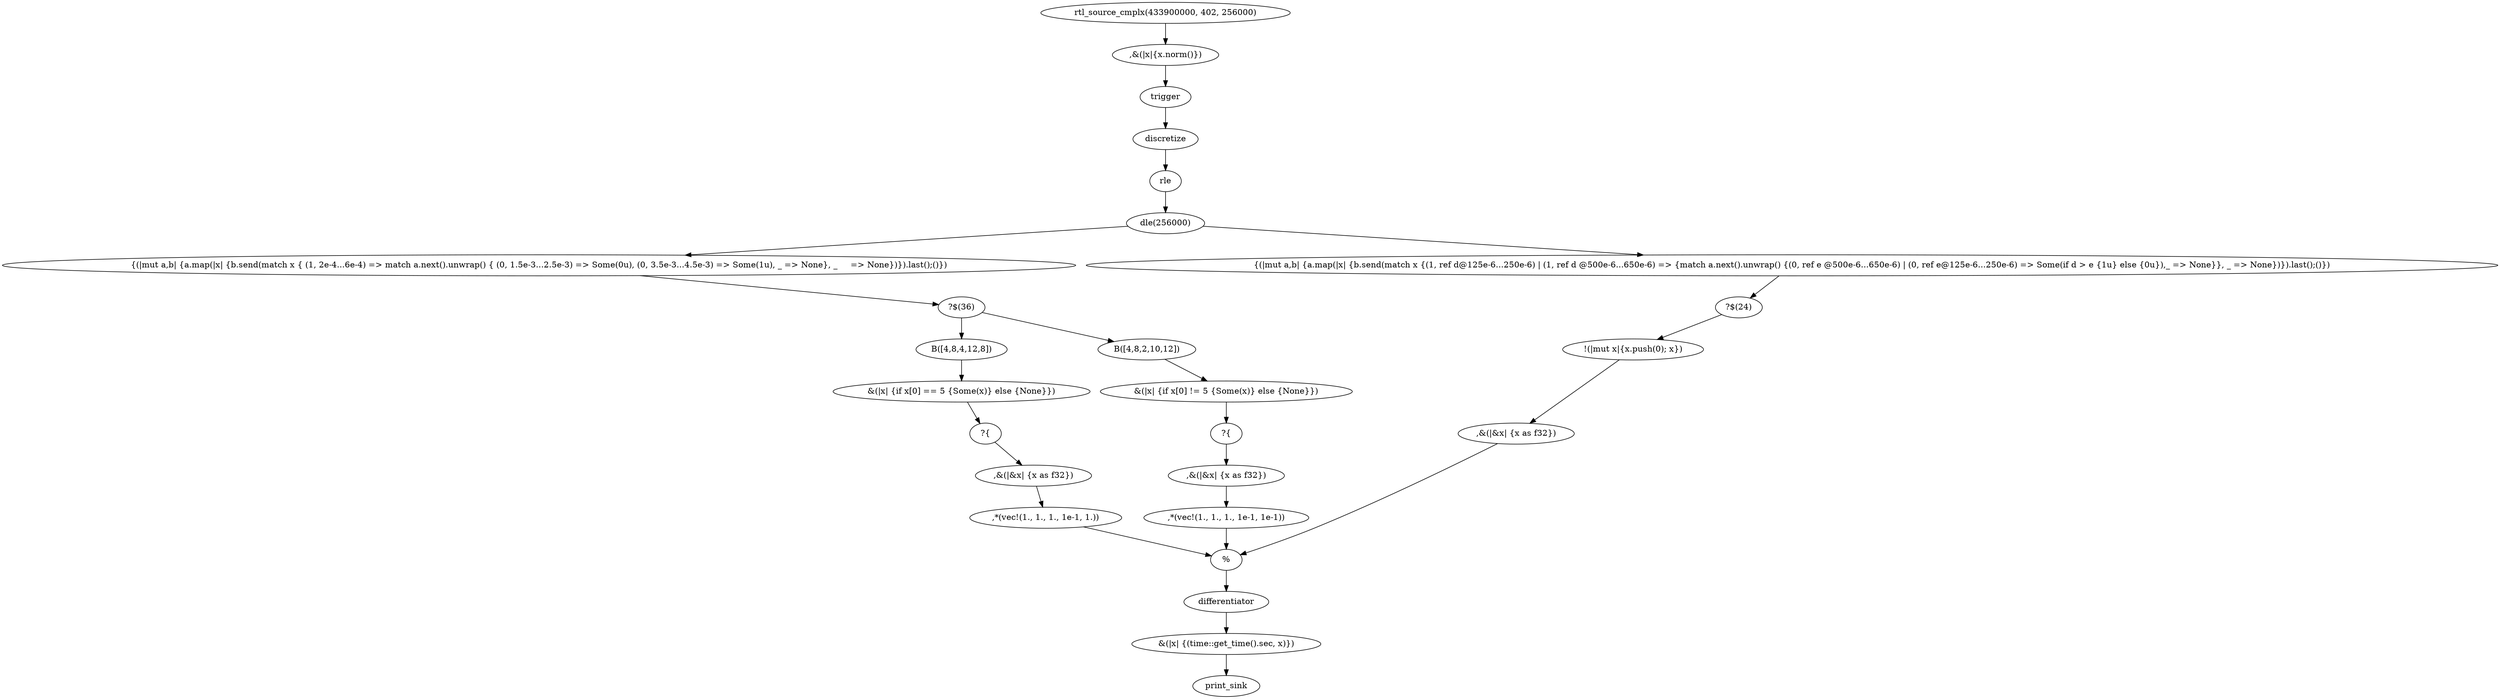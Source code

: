 digraph main {
    N078001[label="rtl_source_cmplx(433900000, 402, 256000)"];
    N079001[label=",&(|x|{x.norm()})"];
    N080001[label="trigger"];
    N081001[label="discretize"];
    N082001[label="rle"];
    N083001[label="dle(256000)"];
    N084001[label="{(|mut a,b| {a.map(|x| {b.send(match x { (1, 2e-4...6e-4) => match a.next().unwrap() { (0, 1.5e-3...2.5e-3) => Some(0u), (0, 3.5e-3...4.5e-3) => Some(1u), _ => None}, _     => None})}).last();()})"];
    N084002[label="{(|mut a,b| {a.map(|x| {b.send(match x {(1, ref d@125e-6...250e-6) | (1, ref d @500e-6...650e-6) => {match a.next().unwrap() {(0, ref e @500e-6...650e-6) | (0, ref e@125e-6...250e-6) => Some(if d > e {1u} else {0u}),_ => None}}, _ => None})}).last();()})"];
    N085001[label="?$(36)"];
    N085002[label="?$(24)"];
    N086001[label="B([4,8,4,12,8])"];
    N086002[label="B([4,8,2,10,12])"];
    N086003[label="!(|mut x|{x.push(0); x})"];
    N087001[label="&(|x| {if x[0] == 5 {Some(x)} else {None}})"];
    N087002[label="&(|x| {if x[0] != 5 {Some(x)} else {None}})"];
    N088001[label="?{"];
    N088002[label="?{"];
    N089001[label=",&(|&x| {x as f32})"];
    N089002[label=",&(|&x| {x as f32})"];
    N090001[label=",*(vec!(1., 1., 1., 1e-1, 1.))"];
    N090002[label=",*(vec!(1., 1., 1., 1e-1, 1e-1))"];
    N090003[label=",&(|&x| {x as f32})"];
    N091001[label="%"];
    N092001[label="differentiator"];
    N093001[label="&(|x| {(time::get_time().sec, x)})"];
    N094001[label="print_sink"];
    N078001 -> N079001[label=""];
    N079001 -> N080001[label=""];
    N080001 -> N081001[label=""];
    N081001 -> N082001[label=""];
    N082001 -> N083001[label=""];
    N083001 -> N084001[label=""];
    N083001 -> N084002[label=""];
    N084001 -> N085001[label=""];
    N084002 -> N085002[label=""];
    N085001 -> N086001[label=""];
    N085001 -> N086002[label=""];
    N085002 -> N086003[label=""];
    N086001 -> N087001[label=""];
    N086002 -> N087002[label=""];
    N086003 -> N090003[label=""];
    N087001 -> N088001[label=""];
    N087002 -> N088002[label=""];
    N088001 -> N089001[label=""];
    N088002 -> N089002[label=""];
    N089001 -> N090001[label=""];
    N089002 -> N090002[label=""];
    N090001 -> N091001[label=""];
    N090002 -> N091001[label=""];
    N090003 -> N091001[label=""];
    N091001 -> N092001[label=""];
    N092001 -> N093001[label=""];
    N093001 -> N094001[label=""];
}
